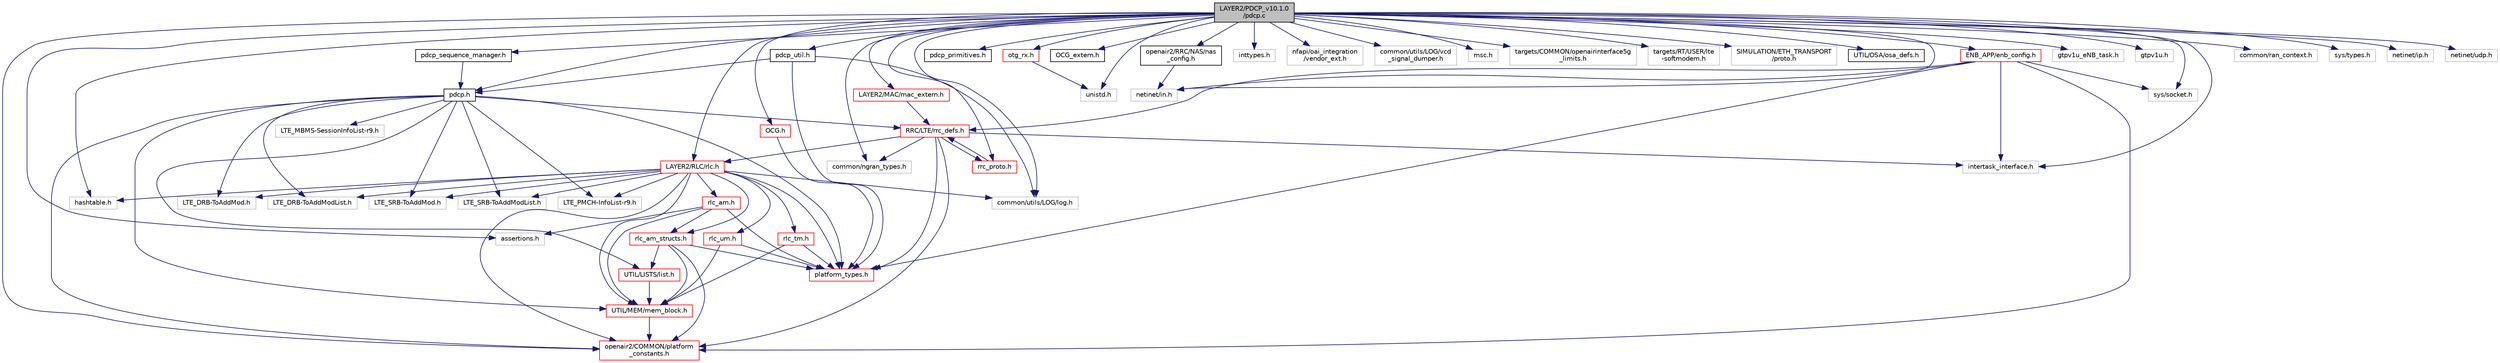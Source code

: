 digraph "LAYER2/PDCP_v10.1.0/pdcp.c"
{
 // LATEX_PDF_SIZE
  edge [fontname="Helvetica",fontsize="10",labelfontname="Helvetica",labelfontsize="10"];
  node [fontname="Helvetica",fontsize="10",shape=record];
  Node1 [label="LAYER2/PDCP_v10.1.0\l/pdcp.c",height=0.2,width=0.4,color="black", fillcolor="grey75", style="filled", fontcolor="black",tooltip="pdcp interface with RLC"];
  Node1 -> Node2 [color="midnightblue",fontsize="10",style="solid",fontname="Helvetica"];
  Node2 [label="assertions.h",height=0.2,width=0.4,color="grey75", fillcolor="white", style="filled",tooltip=" "];
  Node1 -> Node3 [color="midnightblue",fontsize="10",style="solid",fontname="Helvetica"];
  Node3 [label="hashtable.h",height=0.2,width=0.4,color="grey75", fillcolor="white", style="filled",tooltip=" "];
  Node1 -> Node4 [color="midnightblue",fontsize="10",style="solid",fontname="Helvetica"];
  Node4 [label="pdcp.h",height=0.2,width=0.4,color="black", fillcolor="white", style="filled",URL="$pdcp_8h.html",tooltip="pdcp interface with RLC, RRC"];
  Node4 -> Node5 [color="midnightblue",fontsize="10",style="solid",fontname="Helvetica"];
  Node5 [label="UTIL/MEM/mem_block.h",height=0.2,width=0.4,color="red", fillcolor="white", style="filled",URL="$mem__block_8h.html",tooltip=" "];
  Node5 -> Node8 [color="midnightblue",fontsize="10",style="solid",fontname="Helvetica"];
  Node8 [label="openair2/COMMON/platform\l_constants.h",height=0.2,width=0.4,color="red", fillcolor="white", style="filled",URL="$platform__constants_8h.html",tooltip=" "];
  Node4 -> Node10 [color="midnightblue",fontsize="10",style="solid",fontname="Helvetica"];
  Node10 [label="UTIL/LISTS/list.h",height=0.2,width=0.4,color="red", fillcolor="white", style="filled",URL="$list_8h.html",tooltip=" "];
  Node10 -> Node5 [color="midnightblue",fontsize="10",style="solid",fontname="Helvetica"];
  Node4 -> Node15 [color="midnightblue",fontsize="10",style="solid",fontname="Helvetica"];
  Node15 [label="RRC/LTE/rrc_defs.h",height=0.2,width=0.4,color="red", fillcolor="white", style="filled",URL="$rrc__defs_8h.html",tooltip=" "];
  Node15 -> Node18 [color="midnightblue",fontsize="10",style="solid",fontname="Helvetica"];
  Node18 [label="common/ngran_types.h",height=0.2,width=0.4,color="grey75", fillcolor="white", style="filled",tooltip=" "];
  Node15 -> Node20 [color="midnightblue",fontsize="10",style="solid",fontname="Helvetica"];
  Node20 [label="LAYER2/RLC/rlc.h",height=0.2,width=0.4,color="red", fillcolor="white", style="filled",URL="$rlc_8h.html",tooltip="This file, and only this file must be included by external code that interact with RLC layer."];
  Node20 -> Node21 [color="midnightblue",fontsize="10",style="solid",fontname="Helvetica"];
  Node21 [label="platform_types.h",height=0.2,width=0.4,color="red", fillcolor="white", style="filled",URL="$platform__types_8h.html",tooltip=" "];
  Node20 -> Node8 [color="midnightblue",fontsize="10",style="solid",fontname="Helvetica"];
  Node20 -> Node3 [color="midnightblue",fontsize="10",style="solid",fontname="Helvetica"];
  Node20 -> Node22 [color="midnightblue",fontsize="10",style="solid",fontname="Helvetica"];
  Node22 [label="rlc_am.h",height=0.2,width=0.4,color="red", fillcolor="white", style="filled",URL="$rlc__am_8h.html",tooltip="This file, and only this file must be included by code that interact with RLC AM layer."];
  Node22 -> Node21 [color="midnightblue",fontsize="10",style="solid",fontname="Helvetica"];
  Node22 -> Node26 [color="midnightblue",fontsize="10",style="solid",fontname="Helvetica"];
  Node26 [label="rlc_am_structs.h",height=0.2,width=0.4,color="red", fillcolor="white", style="filled",URL="$rlc__am__structs_8h.html",tooltip="This file defines structures used inside the RLC AM."];
  Node26 -> Node21 [color="midnightblue",fontsize="10",style="solid",fontname="Helvetica"];
  Node26 -> Node8 [color="midnightblue",fontsize="10",style="solid",fontname="Helvetica"];
  Node26 -> Node10 [color="midnightblue",fontsize="10",style="solid",fontname="Helvetica"];
  Node26 -> Node5 [color="midnightblue",fontsize="10",style="solid",fontname="Helvetica"];
  Node22 -> Node5 [color="midnightblue",fontsize="10",style="solid",fontname="Helvetica"];
  Node22 -> Node2 [color="midnightblue",fontsize="10",style="solid",fontname="Helvetica"];
  Node20 -> Node47 [color="midnightblue",fontsize="10",style="solid",fontname="Helvetica"];
  Node47 [label="rlc_um.h",height=0.2,width=0.4,color="red", fillcolor="white", style="filled",URL="$rlc__um_8h.html",tooltip="This file, and only this file must be included by code that interact with RLC UM layer."];
  Node47 -> Node21 [color="midnightblue",fontsize="10",style="solid",fontname="Helvetica"];
  Node47 -> Node5 [color="midnightblue",fontsize="10",style="solid",fontname="Helvetica"];
  Node20 -> Node61 [color="midnightblue",fontsize="10",style="solid",fontname="Helvetica"];
  Node61 [label="rlc_tm.h",height=0.2,width=0.4,color="red", fillcolor="white", style="filled",URL="$rlc__tm_8h.html",tooltip="This file, and only this file must be included by code that interact with RLC TM layer."];
  Node61 -> Node21 [color="midnightblue",fontsize="10",style="solid",fontname="Helvetica"];
  Node61 -> Node5 [color="midnightblue",fontsize="10",style="solid",fontname="Helvetica"];
  Node20 -> Node26 [color="midnightblue",fontsize="10",style="solid",fontname="Helvetica"];
  Node20 -> Node65 [color="midnightblue",fontsize="10",style="solid",fontname="Helvetica"];
  Node65 [label="common/utils/LOG/log.h",height=0.2,width=0.4,color="grey75", fillcolor="white", style="filled",tooltip=" "];
  Node20 -> Node5 [color="midnightblue",fontsize="10",style="solid",fontname="Helvetica"];
  Node20 -> Node66 [color="midnightblue",fontsize="10",style="solid",fontname="Helvetica"];
  Node66 [label="LTE_DRB-ToAddMod.h",height=0.2,width=0.4,color="grey75", fillcolor="white", style="filled",tooltip=" "];
  Node20 -> Node67 [color="midnightblue",fontsize="10",style="solid",fontname="Helvetica"];
  Node67 [label="LTE_DRB-ToAddModList.h",height=0.2,width=0.4,color="grey75", fillcolor="white", style="filled",tooltip=" "];
  Node20 -> Node68 [color="midnightblue",fontsize="10",style="solid",fontname="Helvetica"];
  Node68 [label="LTE_SRB-ToAddMod.h",height=0.2,width=0.4,color="grey75", fillcolor="white", style="filled",tooltip=" "];
  Node20 -> Node69 [color="midnightblue",fontsize="10",style="solid",fontname="Helvetica"];
  Node69 [label="LTE_SRB-ToAddModList.h",height=0.2,width=0.4,color="grey75", fillcolor="white", style="filled",tooltip=" "];
  Node20 -> Node71 [color="midnightblue",fontsize="10",style="solid",fontname="Helvetica"];
  Node71 [label="LTE_PMCH-InfoList-r9.h",height=0.2,width=0.4,color="grey75", fillcolor="white", style="filled",tooltip=" "];
  Node15 -> Node8 [color="midnightblue",fontsize="10",style="solid",fontname="Helvetica"];
  Node15 -> Node21 [color="midnightblue",fontsize="10",style="solid",fontname="Helvetica"];
  Node15 -> Node123 [color="midnightblue",fontsize="10",style="solid",fontname="Helvetica"];
  Node123 [label="intertask_interface.h",height=0.2,width=0.4,color="grey75", fillcolor="white", style="filled",tooltip=" "];
  Node15 -> Node126 [color="midnightblue",fontsize="10",style="solid",fontname="Helvetica"];
  Node126 [label="rrc_proto.h",height=0.2,width=0.4,color="red", fillcolor="white", style="filled",URL="$rrc__proto_8h.html",tooltip=" "];
  Node126 -> Node15 [color="midnightblue",fontsize="10",style="solid",fontname="Helvetica"];
  Node4 -> Node8 [color="midnightblue",fontsize="10",style="solid",fontname="Helvetica"];
  Node4 -> Node21 [color="midnightblue",fontsize="10",style="solid",fontname="Helvetica"];
  Node4 -> Node66 [color="midnightblue",fontsize="10",style="solid",fontname="Helvetica"];
  Node4 -> Node67 [color="midnightblue",fontsize="10",style="solid",fontname="Helvetica"];
  Node4 -> Node68 [color="midnightblue",fontsize="10",style="solid",fontname="Helvetica"];
  Node4 -> Node69 [color="midnightblue",fontsize="10",style="solid",fontname="Helvetica"];
  Node4 -> Node142 [color="midnightblue",fontsize="10",style="solid",fontname="Helvetica"];
  Node142 [label="LTE_MBMS-SessionInfoList-r9.h",height=0.2,width=0.4,color="grey75", fillcolor="white", style="filled",tooltip=" "];
  Node4 -> Node71 [color="midnightblue",fontsize="10",style="solid",fontname="Helvetica"];
  Node1 -> Node143 [color="midnightblue",fontsize="10",style="solid",fontname="Helvetica"];
  Node143 [label="pdcp_util.h",height=0.2,width=0.4,color="black", fillcolor="white", style="filled",URL="$pdcp__util_8h.html",tooltip="PDCP Util Methods."];
  Node143 -> Node65 [color="midnightblue",fontsize="10",style="solid",fontname="Helvetica"];
  Node143 -> Node21 [color="midnightblue",fontsize="10",style="solid",fontname="Helvetica"];
  Node143 -> Node4 [color="midnightblue",fontsize="10",style="solid",fontname="Helvetica"];
  Node1 -> Node144 [color="midnightblue",fontsize="10",style="solid",fontname="Helvetica"];
  Node144 [label="pdcp_sequence_manager.h",height=0.2,width=0.4,color="black", fillcolor="white", style="filled",URL="$pdcp__sequence__manager_8h.html",tooltip="PDCP Sequence Numbering Methods."];
  Node144 -> Node4 [color="midnightblue",fontsize="10",style="solid",fontname="Helvetica"];
  Node1 -> Node20 [color="midnightblue",fontsize="10",style="solid",fontname="Helvetica"];
  Node1 -> Node145 [color="midnightblue",fontsize="10",style="solid",fontname="Helvetica"];
  Node145 [label="LAYER2/MAC/mac_extern.h",height=0.2,width=0.4,color="red", fillcolor="white", style="filled",URL="$mac__extern_8h.html",tooltip=" "];
  Node145 -> Node15 [color="midnightblue",fontsize="10",style="solid",fontname="Helvetica"];
  Node1 -> Node126 [color="midnightblue",fontsize="10",style="solid",fontname="Helvetica"];
  Node1 -> Node146 [color="midnightblue",fontsize="10",style="solid",fontname="Helvetica"];
  Node146 [label="pdcp_primitives.h",height=0.2,width=0.4,color="black", fillcolor="white", style="filled",URL="$pdcp__primitives_8h.html",tooltip="pdcp primitives"];
  Node1 -> Node147 [color="midnightblue",fontsize="10",style="solid",fontname="Helvetica"];
  Node147 [label="OCG.h",height=0.2,width=0.4,color="red", fillcolor="white", style="filled",URL="$OCG_8h.html",tooltip="Data structure for OCG of OpenAir emulator."];
  Node147 -> Node21 [color="midnightblue",fontsize="10",style="solid",fontname="Helvetica"];
  Node1 -> Node150 [color="midnightblue",fontsize="10",style="solid",fontname="Helvetica"];
  Node150 [label="OCG_extern.h",height=0.2,width=0.4,color="black", fillcolor="white", style="filled",URL="$OCG__extern_8h.html",tooltip=" "];
  Node1 -> Node151 [color="midnightblue",fontsize="10",style="solid",fontname="Helvetica"];
  Node151 [label="otg_rx.h",height=0.2,width=0.4,color="red", fillcolor="white", style="filled",URL="$otg__rx_8h.html",tooltip="Data structure and functions for OTG receiver."];
  Node151 -> Node152 [color="midnightblue",fontsize="10",style="solid",fontname="Helvetica"];
  Node152 [label="unistd.h",height=0.2,width=0.4,color="grey75", fillcolor="white", style="filled",tooltip=" "];
  Node1 -> Node65 [color="midnightblue",fontsize="10",style="solid",fontname="Helvetica"];
  Node1 -> Node158 [color="midnightblue",fontsize="10",style="solid",fontname="Helvetica"];
  Node158 [label="inttypes.h",height=0.2,width=0.4,color="grey75", fillcolor="white", style="filled",tooltip=" "];
  Node1 -> Node8 [color="midnightblue",fontsize="10",style="solid",fontname="Helvetica"];
  Node1 -> Node159 [color="midnightblue",fontsize="10",style="solid",fontname="Helvetica"];
  Node159 [label="nfapi/oai_integration\l/vendor_ext.h",height=0.2,width=0.4,color="grey75", fillcolor="white", style="filled",tooltip=" "];
  Node1 -> Node160 [color="midnightblue",fontsize="10",style="solid",fontname="Helvetica"];
  Node160 [label="common/utils/LOG/vcd\l_signal_dumper.h",height=0.2,width=0.4,color="grey75", fillcolor="white", style="filled",tooltip=" "];
  Node1 -> Node161 [color="midnightblue",fontsize="10",style="solid",fontname="Helvetica"];
  Node161 [label="msc.h",height=0.2,width=0.4,color="grey75", fillcolor="white", style="filled",tooltip=" "];
  Node1 -> Node18 [color="midnightblue",fontsize="10",style="solid",fontname="Helvetica"];
  Node1 -> Node162 [color="midnightblue",fontsize="10",style="solid",fontname="Helvetica"];
  Node162 [label="targets/COMMON/openairinterface5g\l_limits.h",height=0.2,width=0.4,color="grey75", fillcolor="white", style="filled",tooltip=" "];
  Node1 -> Node163 [color="midnightblue",fontsize="10",style="solid",fontname="Helvetica"];
  Node163 [label="targets/RT/USER/lte\l-softmodem.h",height=0.2,width=0.4,color="grey75", fillcolor="white", style="filled",tooltip=" "];
  Node1 -> Node164 [color="midnightblue",fontsize="10",style="solid",fontname="Helvetica"];
  Node164 [label="SIMULATION/ETH_TRANSPORT\l/proto.h",height=0.2,width=0.4,color="grey75", fillcolor="white", style="filled",tooltip=" "];
  Node1 -> Node165 [color="midnightblue",fontsize="10",style="solid",fontname="Helvetica"];
  Node165 [label="UTIL/OSA/osa_defs.h",height=0.2,width=0.4,color="black", fillcolor="white", style="filled",URL="$osa__defs_8h.html",tooltip=" "];
  Node1 -> Node166 [color="midnightblue",fontsize="10",style="solid",fontname="Helvetica"];
  Node166 [label="openair2/RRC/NAS/nas\l_config.h",height=0.2,width=0.4,color="black", fillcolor="white", style="filled",URL="$nas__config_8h.html",tooltip="Configures the nasmesh interface."];
  Node166 -> Node167 [color="midnightblue",fontsize="10",style="solid",fontname="Helvetica"];
  Node167 [label="netinet/in.h",height=0.2,width=0.4,color="grey75", fillcolor="white", style="filled",tooltip=" "];
  Node1 -> Node123 [color="midnightblue",fontsize="10",style="solid",fontname="Helvetica"];
  Node1 -> Node168 [color="midnightblue",fontsize="10",style="solid",fontname="Helvetica"];
  Node168 [label="gtpv1u_eNB_task.h",height=0.2,width=0.4,color="grey75", fillcolor="white", style="filled",tooltip=" "];
  Node1 -> Node169 [color="midnightblue",fontsize="10",style="solid",fontname="Helvetica"];
  Node169 [label="gtpv1u.h",height=0.2,width=0.4,color="grey75", fillcolor="white", style="filled",tooltip=" "];
  Node1 -> Node170 [color="midnightblue",fontsize="10",style="solid",fontname="Helvetica"];
  Node170 [label="ENB_APP/enb_config.h",height=0.2,width=0.4,color="red", fillcolor="white", style="filled",URL="$enb__config_8h.html",tooltip=" "];
  Node170 -> Node121 [color="midnightblue",fontsize="10",style="solid",fontname="Helvetica"];
  Node121 [label="sys/socket.h",height=0.2,width=0.4,color="grey75", fillcolor="white", style="filled",tooltip=" "];
  Node170 -> Node167 [color="midnightblue",fontsize="10",style="solid",fontname="Helvetica"];
  Node170 -> Node21 [color="midnightblue",fontsize="10",style="solid",fontname="Helvetica"];
  Node170 -> Node8 [color="midnightblue",fontsize="10",style="solid",fontname="Helvetica"];
  Node170 -> Node15 [color="midnightblue",fontsize="10",style="solid",fontname="Helvetica"];
  Node170 -> Node123 [color="midnightblue",fontsize="10",style="solid",fontname="Helvetica"];
  Node1 -> Node190 [color="midnightblue",fontsize="10",style="solid",fontname="Helvetica"];
  Node190 [label="common/ran_context.h",height=0.2,width=0.4,color="grey75", fillcolor="white", style="filled",tooltip=" "];
  Node1 -> Node191 [color="midnightblue",fontsize="10",style="solid",fontname="Helvetica"];
  Node191 [label="sys/types.h",height=0.2,width=0.4,color="grey75", fillcolor="white", style="filled",tooltip=" "];
  Node1 -> Node121 [color="midnightblue",fontsize="10",style="solid",fontname="Helvetica"];
  Node1 -> Node167 [color="midnightblue",fontsize="10",style="solid",fontname="Helvetica"];
  Node1 -> Node192 [color="midnightblue",fontsize="10",style="solid",fontname="Helvetica"];
  Node192 [label="netinet/ip.h",height=0.2,width=0.4,color="grey75", fillcolor="white", style="filled",tooltip=" "];
  Node1 -> Node193 [color="midnightblue",fontsize="10",style="solid",fontname="Helvetica"];
  Node193 [label="netinet/udp.h",height=0.2,width=0.4,color="grey75", fillcolor="white", style="filled",tooltip=" "];
  Node1 -> Node152 [color="midnightblue",fontsize="10",style="solid",fontname="Helvetica"];
}
